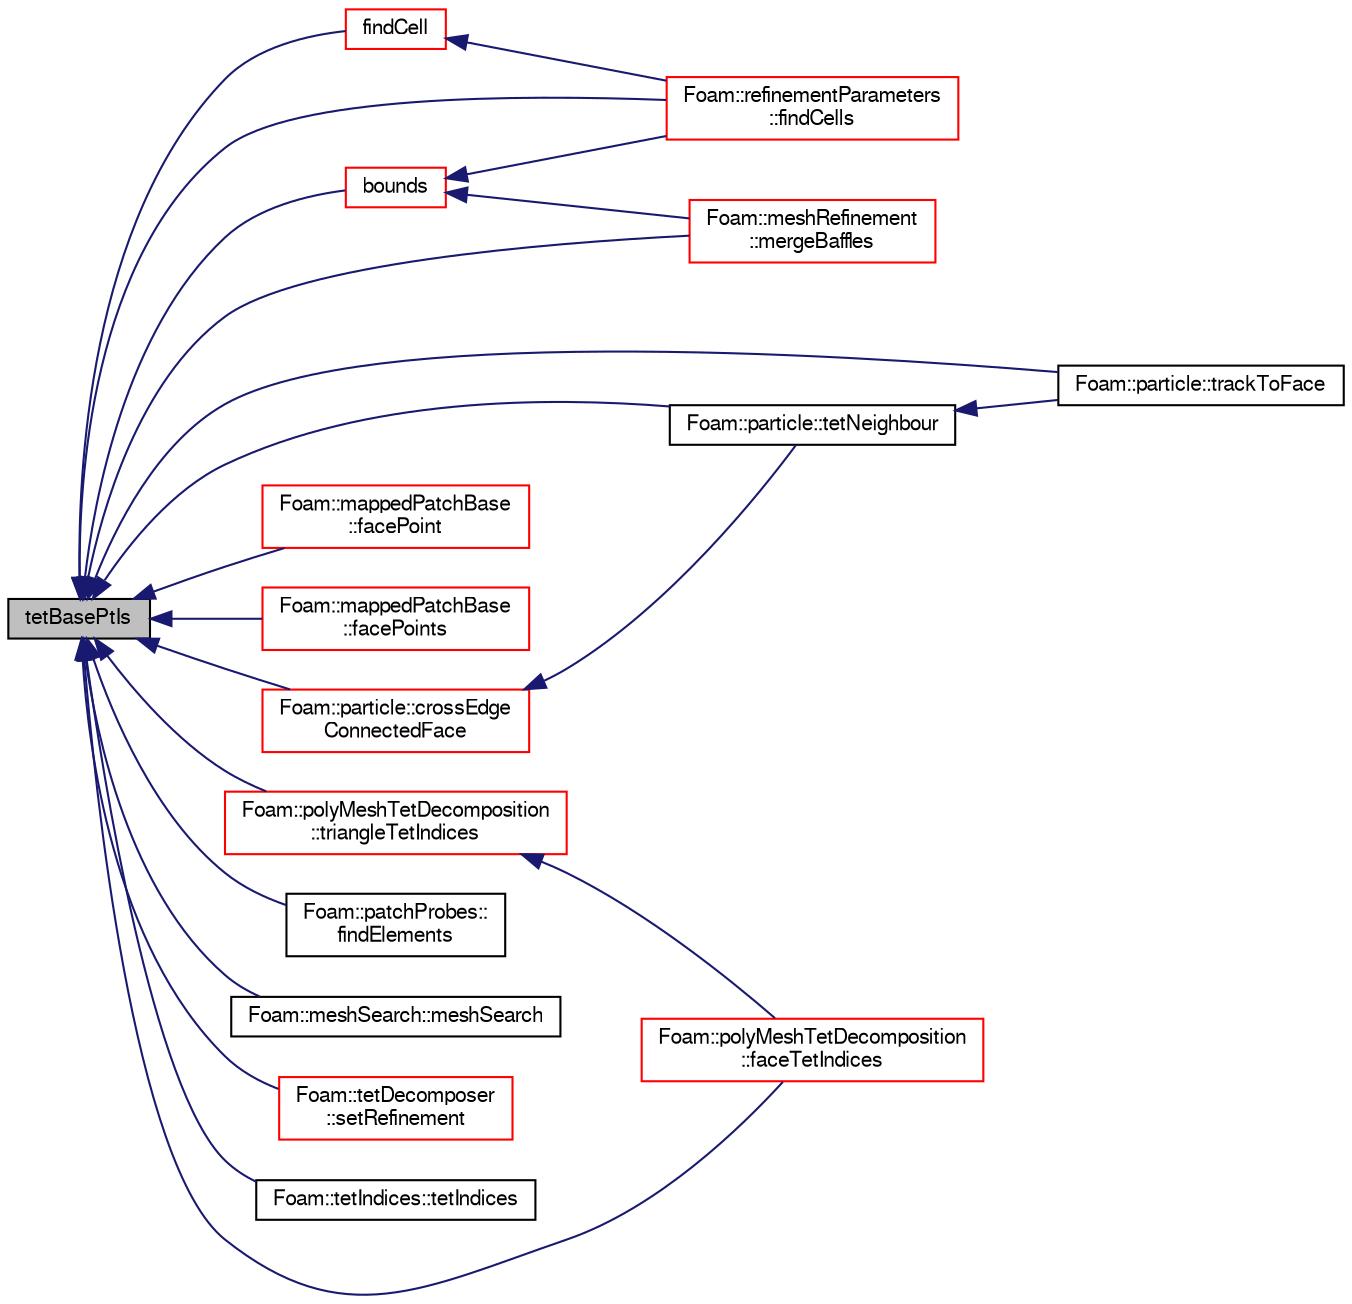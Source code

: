 digraph "tetBasePtIs"
{
  bgcolor="transparent";
  edge [fontname="FreeSans",fontsize="10",labelfontname="FreeSans",labelfontsize="10"];
  node [fontname="FreeSans",fontsize="10",shape=record];
  rankdir="LR";
  Node10160 [label="tetBasePtIs",height=0.2,width=0.4,color="black", fillcolor="grey75", style="filled", fontcolor="black"];
  Node10160 -> Node10161 [dir="back",color="midnightblue",fontsize="10",style="solid",fontname="FreeSans"];
  Node10161 [label="bounds",height=0.2,width=0.4,color="red",URL="$a27410.html#af0b8fd78dbff2bbd5d76f5c2e8569fbe",tooltip="Return mesh bounding box. "];
  Node10161 -> Node10226 [dir="back",color="midnightblue",fontsize="10",style="solid",fontname="FreeSans"];
  Node10226 [label="Foam::refinementParameters\l::findCells",height=0.2,width=0.4,color="red",URL="$a24638.html#af2728099813df8ba8e59e0f5e27e8e11",tooltip="Checks that cells are in mesh. Returns cells they are in. "];
  Node10161 -> Node10238 [dir="back",color="midnightblue",fontsize="10",style="solid",fontname="FreeSans"];
  Node10238 [label="Foam::meshRefinement\l::mergeBaffles",height=0.2,width=0.4,color="red",URL="$a24662.html#aa959f1ef1377d3a4eaac5ff099280e50",tooltip="Merge baffles. Gets pairs of faces. "];
  Node10160 -> Node10188 [dir="back",color="midnightblue",fontsize="10",style="solid",fontname="FreeSans"];
  Node10188 [label="Foam::particle::crossEdge\lConnectedFace",height=0.2,width=0.4,color="red",URL="$a23586.html#ae442e1bec92480b4f50c527b934edddb",tooltip="Cross the from the given face across the given edge of the. "];
  Node10188 -> Node10192 [dir="back",color="midnightblue",fontsize="10",style="solid",fontname="FreeSans"];
  Node10192 [label="Foam::particle::tetNeighbour",height=0.2,width=0.4,color="black",URL="$a23586.html#a346b0d2e5e19c928f696668d3f9d0776",tooltip="Modify the tet owner data by crossing triI. "];
  Node10192 -> Node10193 [dir="back",color="midnightblue",fontsize="10",style="solid",fontname="FreeSans"];
  Node10193 [label="Foam::particle::trackToFace",height=0.2,width=0.4,color="black",URL="$a23586.html#a843767f232f5b61884dcd757558591e0"];
  Node10160 -> Node10261 [dir="back",color="midnightblue",fontsize="10",style="solid",fontname="FreeSans"];
  Node10261 [label="Foam::mappedPatchBase\l::facePoint",height=0.2,width=0.4,color="red",URL="$a25094.html#aa44d3b70b3248025314d97bdbfe1b1ba",tooltip="Get a point on the face given a face decomposition method: "];
  Node10160 -> Node10295 [dir="back",color="midnightblue",fontsize="10",style="solid",fontname="FreeSans"];
  Node10295 [label="Foam::mappedPatchBase\l::facePoints",height=0.2,width=0.4,color="red",URL="$a25094.html#a07740d4a505ec8efad942345ccfc861e",tooltip="Get the points from face-centre-decomposition face centres. "];
  Node10160 -> Node10296 [dir="back",color="midnightblue",fontsize="10",style="solid",fontname="FreeSans"];
  Node10296 [label="Foam::polyMeshTetDecomposition\l::faceTetIndices",height=0.2,width=0.4,color="red",URL="$a27418.html#ac928a304995a9b54928d97ec634a6270",tooltip="Return the tet decomposition of the given face, with. "];
  Node10160 -> Node10331 [dir="back",color="midnightblue",fontsize="10",style="solid",fontname="FreeSans"];
  Node10331 [label="findCell",height=0.2,width=0.4,color="red",URL="$a27410.html#a9ed562792df1c0cdb8d582e5cefdc716",tooltip="Find cell enclosing this location (-1 if not in mesh) "];
  Node10331 -> Node10226 [dir="back",color="midnightblue",fontsize="10",style="solid",fontname="FreeSans"];
  Node10160 -> Node10226 [dir="back",color="midnightblue",fontsize="10",style="solid",fontname="FreeSans"];
  Node10160 -> Node10350 [dir="back",color="midnightblue",fontsize="10",style="solid",fontname="FreeSans"];
  Node10350 [label="Foam::patchProbes::\lfindElements",height=0.2,width=0.4,color="black",URL="$a29262.html#a852f621399b6ee1f3467e69a1d5fe8b4",tooltip="Find elements containing patchProbes. "];
  Node10160 -> Node10238 [dir="back",color="midnightblue",fontsize="10",style="solid",fontname="FreeSans"];
  Node10160 -> Node10351 [dir="back",color="midnightblue",fontsize="10",style="solid",fontname="FreeSans"];
  Node10351 [label="Foam::meshSearch::meshSearch",height=0.2,width=0.4,color="black",URL="$a25118.html#a9d3d7f33351ce7b606f1a3bb028982ee",tooltip="Construct from components. Constructs bb slightly bigger than. "];
  Node10160 -> Node10352 [dir="back",color="midnightblue",fontsize="10",style="solid",fontname="FreeSans"];
  Node10352 [label="Foam::tetDecomposer\l::setRefinement",height=0.2,width=0.4,color="red",URL="$a21726.html#aeb1123afb6f39d7eb332698e53fc5610",tooltip="Insert all changes into meshMod to convert the polyMesh into. "];
  Node10160 -> Node10355 [dir="back",color="midnightblue",fontsize="10",style="solid",fontname="FreeSans"];
  Node10355 [label="Foam::tetIndices::tetIndices",height=0.2,width=0.4,color="black",URL="$a27422.html#ac6677f9a5a79f56dcaabf997d7b29ad9",tooltip="Construct from cell, face, pt description of tet. "];
  Node10160 -> Node10192 [dir="back",color="midnightblue",fontsize="10",style="solid",fontname="FreeSans"];
  Node10160 -> Node10193 [dir="back",color="midnightblue",fontsize="10",style="solid",fontname="FreeSans"];
  Node10160 -> Node10356 [dir="back",color="midnightblue",fontsize="10",style="solid",fontname="FreeSans"];
  Node10356 [label="Foam::polyMeshTetDecomposition\l::triangleTetIndices",height=0.2,width=0.4,color="red",URL="$a27418.html#a58706d0e14fb9b9a20f1d19ef6671605",tooltip="Return the tet decomposition of the given triangle of the given face. "];
  Node10356 -> Node10296 [dir="back",color="midnightblue",fontsize="10",style="solid",fontname="FreeSans"];
}

